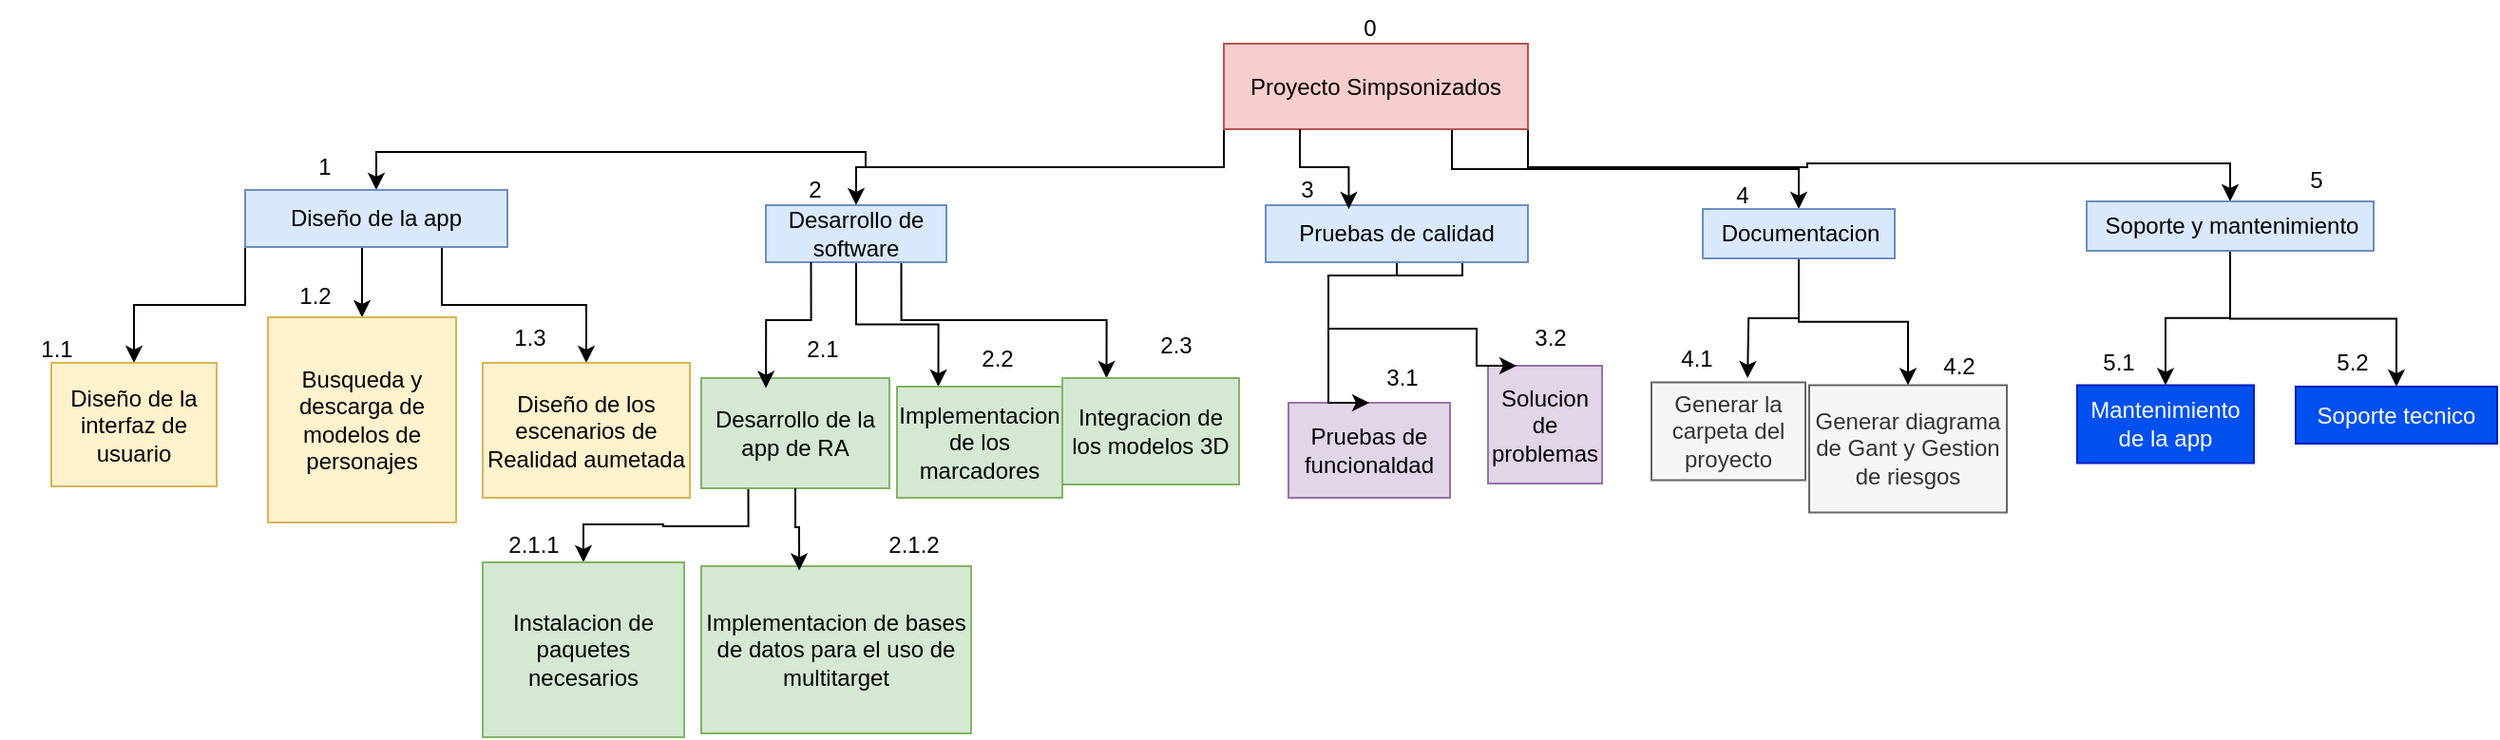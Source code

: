 <mxfile version="24.8.3">
  <diagram name="Página-1" id="ONp01auKB5fcC_FBtzY3">
    <mxGraphModel dx="2234" dy="1218" grid="0" gridSize="10" guides="1" tooltips="1" connect="1" arrows="1" fold="1" page="0" pageScale="1" pageWidth="827" pageHeight="1169" math="0" shadow="0">
      <root>
        <mxCell id="0" />
        <mxCell id="1" parent="0" />
        <mxCell id="0XhilErRA81jHkV0WZV6-14" style="edgeStyle=orthogonalEdgeStyle;rounded=0;orthogonalLoop=1;jettySize=auto;html=1;exitX=0;exitY=1;exitDx=0;exitDy=0;entryX=0.5;entryY=0;entryDx=0;entryDy=0;" parent="1" source="0XhilErRA81jHkV0WZV6-1" target="0XhilErRA81jHkV0WZV6-2" edge="1">
          <mxGeometry relative="1" as="geometry" />
        </mxCell>
        <mxCell id="0XhilErRA81jHkV0WZV6-17" style="edgeStyle=orthogonalEdgeStyle;rounded=0;orthogonalLoop=1;jettySize=auto;html=1;exitX=0.75;exitY=1;exitDx=0;exitDy=0;" parent="1" source="0XhilErRA81jHkV0WZV6-1" target="0XhilErRA81jHkV0WZV6-5" edge="1">
          <mxGeometry relative="1" as="geometry" />
        </mxCell>
        <mxCell id="0XhilErRA81jHkV0WZV6-18" style="edgeStyle=orthogonalEdgeStyle;rounded=0;orthogonalLoop=1;jettySize=auto;html=1;exitX=1;exitY=1;exitDx=0;exitDy=0;" parent="1" source="0XhilErRA81jHkV0WZV6-1" target="0XhilErRA81jHkV0WZV6-6" edge="1">
          <mxGeometry relative="1" as="geometry" />
        </mxCell>
        <mxCell id="0XhilErRA81jHkV0WZV6-21" style="edgeStyle=orthogonalEdgeStyle;rounded=0;orthogonalLoop=1;jettySize=auto;html=1;exitX=0;exitY=1;exitDx=0;exitDy=0;" parent="1" source="0XhilErRA81jHkV0WZV6-1" target="0XhilErRA81jHkV0WZV6-20" edge="1">
          <mxGeometry relative="1" as="geometry" />
        </mxCell>
        <mxCell id="0XhilErRA81jHkV0WZV6-1" value="Proyecto Simpsonizados" style="text;html=1;align=center;verticalAlign=middle;whiteSpace=wrap;rounded=0;fillColor=#f8cecc;strokeColor=#b85450;" parent="1" vertex="1">
          <mxGeometry x="77" y="-5" width="160" height="45" as="geometry" />
        </mxCell>
        <mxCell id="0XhilErRA81jHkV0WZV6-13" style="edgeStyle=orthogonalEdgeStyle;rounded=0;orthogonalLoop=1;jettySize=auto;html=1;exitX=0.75;exitY=1;exitDx=0;exitDy=0;entryX=0.5;entryY=0;entryDx=0;entryDy=0;" parent="1" source="0XhilErRA81jHkV0WZV6-2" target="0XhilErRA81jHkV0WZV6-10" edge="1">
          <mxGeometry relative="1" as="geometry" />
        </mxCell>
        <mxCell id="0XhilErRA81jHkV0WZV6-36" style="edgeStyle=orthogonalEdgeStyle;rounded=0;orthogonalLoop=1;jettySize=auto;html=1;exitX=0.5;exitY=1;exitDx=0;exitDy=0;entryX=0.5;entryY=0;entryDx=0;entryDy=0;" parent="1" source="0XhilErRA81jHkV0WZV6-2" target="0XhilErRA81jHkV0WZV6-9" edge="1">
          <mxGeometry relative="1" as="geometry" />
        </mxCell>
        <mxCell id="0XhilErRA81jHkV0WZV6-37" style="edgeStyle=orthogonalEdgeStyle;rounded=0;orthogonalLoop=1;jettySize=auto;html=1;exitX=0;exitY=1;exitDx=0;exitDy=0;" parent="1" source="0XhilErRA81jHkV0WZV6-2" target="0XhilErRA81jHkV0WZV6-8" edge="1">
          <mxGeometry relative="1" as="geometry" />
        </mxCell>
        <mxCell id="0XhilErRA81jHkV0WZV6-2" value="Diseño de la app" style="text;html=1;align=center;verticalAlign=middle;whiteSpace=wrap;rounded=0;fillColor=#dae8fc;strokeColor=#6c8ebf;" parent="1" vertex="1">
          <mxGeometry x="-438" y="72" width="138" height="30" as="geometry" />
        </mxCell>
        <mxCell id="0XhilErRA81jHkV0WZV6-57" style="edgeStyle=orthogonalEdgeStyle;rounded=0;orthogonalLoop=1;jettySize=auto;html=1;" parent="1" source="0XhilErRA81jHkV0WZV6-5" edge="1">
          <mxGeometry relative="1" as="geometry">
            <mxPoint x="352.571" y="171" as="targetPoint" />
          </mxGeometry>
        </mxCell>
        <mxCell id="0XhilErRA81jHkV0WZV6-58" style="edgeStyle=orthogonalEdgeStyle;rounded=0;orthogonalLoop=1;jettySize=auto;html=1;" parent="1" source="0XhilErRA81jHkV0WZV6-5" target="0XhilErRA81jHkV0WZV6-48" edge="1">
          <mxGeometry relative="1" as="geometry" />
        </mxCell>
        <mxCell id="0XhilErRA81jHkV0WZV6-5" value="Documentacion" style="text;html=1;align=center;verticalAlign=middle;resizable=0;points=[];autosize=1;strokeColor=#6c8ebf;fillColor=#dae8fc;" parent="1" vertex="1">
          <mxGeometry x="329" y="82" width="101" height="26" as="geometry" />
        </mxCell>
        <mxCell id="0XhilErRA81jHkV0WZV6-61" style="edgeStyle=orthogonalEdgeStyle;rounded=0;orthogonalLoop=1;jettySize=auto;html=1;entryX=0.5;entryY=0;entryDx=0;entryDy=0;" parent="1" source="0XhilErRA81jHkV0WZV6-6" target="0XhilErRA81jHkV0WZV6-59" edge="1">
          <mxGeometry relative="1" as="geometry" />
        </mxCell>
        <mxCell id="0XhilErRA81jHkV0WZV6-62" style="edgeStyle=orthogonalEdgeStyle;rounded=0;orthogonalLoop=1;jettySize=auto;html=1;" parent="1" source="0XhilErRA81jHkV0WZV6-6" target="0XhilErRA81jHkV0WZV6-60" edge="1">
          <mxGeometry relative="1" as="geometry" />
        </mxCell>
        <mxCell id="0XhilErRA81jHkV0WZV6-6" value="Soporte y mantenimiento" style="text;html=1;align=center;verticalAlign=middle;resizable=0;points=[];autosize=1;strokeColor=#6c8ebf;fillColor=#dae8fc;" parent="1" vertex="1">
          <mxGeometry x="531" y="78" width="151" height="26" as="geometry" />
        </mxCell>
        <mxCell id="0XhilErRA81jHkV0WZV6-8" value="Diseño de la interfaz de usuario" style="text;html=1;align=center;verticalAlign=middle;whiteSpace=wrap;rounded=0;fillColor=#fff2cc;strokeColor=#d6b656;" parent="1" vertex="1">
          <mxGeometry x="-540" y="163" width="87" height="65" as="geometry" />
        </mxCell>
        <mxCell id="0XhilErRA81jHkV0WZV6-9" value="Busqueda y descarga de modelos de personajes" style="text;html=1;align=center;verticalAlign=middle;whiteSpace=wrap;rounded=0;fillColor=#fff2cc;strokeColor=#d6b656;" parent="1" vertex="1">
          <mxGeometry x="-426" y="139" width="99" height="108" as="geometry" />
        </mxCell>
        <mxCell id="0XhilErRA81jHkV0WZV6-10" value="Diseño de los escenarios de Realidad aumetada" style="text;html=1;align=center;verticalAlign=middle;whiteSpace=wrap;rounded=0;fillColor=#fff2cc;strokeColor=#d6b656;" parent="1" vertex="1">
          <mxGeometry x="-313" y="163" width="109" height="71" as="geometry" />
        </mxCell>
        <mxCell id="0XhilErRA81jHkV0WZV6-44" style="edgeStyle=orthogonalEdgeStyle;rounded=0;orthogonalLoop=1;jettySize=auto;html=1;exitX=0.25;exitY=1;exitDx=0;exitDy=0;" parent="1" source="0XhilErRA81jHkV0WZV6-19" target="0XhilErRA81jHkV0WZV6-42" edge="1">
          <mxGeometry relative="1" as="geometry" />
        </mxCell>
        <mxCell id="0XhilErRA81jHkV0WZV6-19" value="Desarrollo de la app de RA" style="text;html=1;align=center;verticalAlign=middle;whiteSpace=wrap;rounded=0;fillColor=#d5e8d4;strokeColor=#82b366;" parent="1" vertex="1">
          <mxGeometry x="-198" y="171" width="99" height="58" as="geometry" />
        </mxCell>
        <mxCell id="0XhilErRA81jHkV0WZV6-26" style="edgeStyle=orthogonalEdgeStyle;rounded=0;orthogonalLoop=1;jettySize=auto;html=1;exitX=0.5;exitY=1;exitDx=0;exitDy=0;entryX=0.25;entryY=0;entryDx=0;entryDy=0;" parent="1" source="0XhilErRA81jHkV0WZV6-20" target="0XhilErRA81jHkV0WZV6-25" edge="1">
          <mxGeometry relative="1" as="geometry" />
        </mxCell>
        <mxCell id="0XhilErRA81jHkV0WZV6-30" style="edgeStyle=orthogonalEdgeStyle;rounded=0;orthogonalLoop=1;jettySize=auto;html=1;exitX=0.75;exitY=1;exitDx=0;exitDy=0;entryX=0.25;entryY=0;entryDx=0;entryDy=0;" parent="1" source="0XhilErRA81jHkV0WZV6-20" target="0XhilErRA81jHkV0WZV6-29" edge="1">
          <mxGeometry relative="1" as="geometry" />
        </mxCell>
        <mxCell id="0XhilErRA81jHkV0WZV6-20" value="Desarrollo de software" style="text;html=1;align=center;verticalAlign=middle;whiteSpace=wrap;rounded=0;fillColor=#dae8fc;strokeColor=#6c8ebf;" parent="1" vertex="1">
          <mxGeometry x="-164" y="80" width="95" height="30" as="geometry" />
        </mxCell>
        <mxCell id="0XhilErRA81jHkV0WZV6-23" style="edgeStyle=orthogonalEdgeStyle;rounded=0;orthogonalLoop=1;jettySize=auto;html=1;exitX=0.25;exitY=1;exitDx=0;exitDy=0;entryX=0.344;entryY=0.091;entryDx=0;entryDy=0;entryPerimeter=0;" parent="1" source="0XhilErRA81jHkV0WZV6-20" target="0XhilErRA81jHkV0WZV6-19" edge="1">
          <mxGeometry relative="1" as="geometry" />
        </mxCell>
        <mxCell id="0XhilErRA81jHkV0WZV6-25" value="Implementacion de los marcadores" style="text;html=1;align=center;verticalAlign=middle;whiteSpace=wrap;rounded=0;fillColor=#d5e8d4;strokeColor=#82b366;" parent="1" vertex="1">
          <mxGeometry x="-95" y="175.5" width="87" height="58.5" as="geometry" />
        </mxCell>
        <mxCell id="0XhilErRA81jHkV0WZV6-29" value="Integracion de los modelos 3D" style="text;html=1;align=center;verticalAlign=middle;whiteSpace=wrap;rounded=0;fillColor=#d5e8d4;strokeColor=#82b366;" parent="1" vertex="1">
          <mxGeometry x="-8" y="171" width="93" height="56" as="geometry" />
        </mxCell>
        <mxCell id="0XhilErRA81jHkV0WZV6-31" value="Pruebas de funcionaldad" style="text;html=1;align=center;verticalAlign=middle;whiteSpace=wrap;rounded=0;fillColor=#e1d5e7;strokeColor=#9673a6;" parent="1" vertex="1">
          <mxGeometry x="111" y="184" width="85" height="50" as="geometry" />
        </mxCell>
        <mxCell id="0XhilErRA81jHkV0WZV6-32" value="Solucion de problemas" style="text;html=1;align=center;verticalAlign=middle;whiteSpace=wrap;rounded=0;fillColor=#e1d5e7;strokeColor=#9673a6;" parent="1" vertex="1">
          <mxGeometry x="216" y="164.5" width="60" height="62" as="geometry" />
        </mxCell>
        <mxCell id="0XhilErRA81jHkV0WZV6-41" style="edgeStyle=orthogonalEdgeStyle;rounded=0;orthogonalLoop=1;jettySize=auto;html=1;exitX=0.75;exitY=1;exitDx=0;exitDy=0;entryX=0.25;entryY=0;entryDx=0;entryDy=0;" parent="1" source="0XhilErRA81jHkV0WZV6-38" target="0XhilErRA81jHkV0WZV6-32" edge="1">
          <mxGeometry relative="1" as="geometry">
            <Array as="points">
              <mxPoint x="132" y="117" />
              <mxPoint x="132" y="145" />
              <mxPoint x="210" y="145" />
            </Array>
          </mxGeometry>
        </mxCell>
        <mxCell id="0XhilErRA81jHkV0WZV6-47" style="edgeStyle=orthogonalEdgeStyle;rounded=0;orthogonalLoop=1;jettySize=auto;html=1;exitX=0.5;exitY=1;exitDx=0;exitDy=0;entryX=0.5;entryY=0;entryDx=0;entryDy=0;" parent="1" source="0XhilErRA81jHkV0WZV6-38" target="0XhilErRA81jHkV0WZV6-31" edge="1">
          <mxGeometry relative="1" as="geometry">
            <Array as="points">
              <mxPoint x="132" y="117" />
            </Array>
          </mxGeometry>
        </mxCell>
        <mxCell id="0XhilErRA81jHkV0WZV6-38" value="Pruebas de calidad" style="text;html=1;align=center;verticalAlign=middle;whiteSpace=wrap;rounded=0;fillColor=#dae8fc;strokeColor=#6c8ebf;" parent="1" vertex="1">
          <mxGeometry x="99" y="80" width="138" height="30" as="geometry" />
        </mxCell>
        <mxCell id="0XhilErRA81jHkV0WZV6-39" style="edgeStyle=orthogonalEdgeStyle;rounded=0;orthogonalLoop=1;jettySize=auto;html=1;exitX=0.25;exitY=1;exitDx=0;exitDy=0;entryX=0.317;entryY=0.067;entryDx=0;entryDy=0;entryPerimeter=0;" parent="1" source="0XhilErRA81jHkV0WZV6-1" target="0XhilErRA81jHkV0WZV6-38" edge="1">
          <mxGeometry relative="1" as="geometry" />
        </mxCell>
        <mxCell id="0XhilErRA81jHkV0WZV6-42" value="Instalacion de paquetes necesarios" style="text;html=1;align=center;verticalAlign=middle;whiteSpace=wrap;rounded=0;fillColor=#d5e8d4;strokeColor=#82b366;" parent="1" vertex="1">
          <mxGeometry x="-313" y="268" width="106" height="92" as="geometry" />
        </mxCell>
        <mxCell id="0XhilErRA81jHkV0WZV6-43" value="Implementacion de bases de datos para el uso de multitarget" style="text;html=1;align=center;verticalAlign=middle;whiteSpace=wrap;rounded=0;fillColor=#d5e8d4;strokeColor=#82b366;" parent="1" vertex="1">
          <mxGeometry x="-198" y="270" width="142" height="88" as="geometry" />
        </mxCell>
        <mxCell id="0XhilErRA81jHkV0WZV6-45" style="edgeStyle=orthogonalEdgeStyle;rounded=0;orthogonalLoop=1;jettySize=auto;html=1;exitX=0.5;exitY=1;exitDx=0;exitDy=0;entryX=0.363;entryY=0.025;entryDx=0;entryDy=0;entryPerimeter=0;" parent="1" source="0XhilErRA81jHkV0WZV6-19" target="0XhilErRA81jHkV0WZV6-43" edge="1">
          <mxGeometry relative="1" as="geometry" />
        </mxCell>
        <mxCell id="0XhilErRA81jHkV0WZV6-48" value="Generar diagrama de Gant y Gestion de riesgos" style="text;html=1;align=center;verticalAlign=middle;whiteSpace=wrap;rounded=0;fillColor=#f5f5f5;fontColor=#333333;strokeColor=#666666;" parent="1" vertex="1">
          <mxGeometry x="385" y="174.75" width="104" height="67" as="geometry" />
        </mxCell>
        <mxCell id="0XhilErRA81jHkV0WZV6-59" value="Mantenimiento de la app" style="text;html=1;align=center;verticalAlign=middle;whiteSpace=wrap;rounded=0;fillColor=#0050ef;strokeColor=#001DBC;fontColor=#ffffff;" parent="1" vertex="1">
          <mxGeometry x="526" y="174.75" width="93" height="41" as="geometry" />
        </mxCell>
        <mxCell id="0XhilErRA81jHkV0WZV6-60" value="Soporte tecnico" style="text;html=1;align=center;verticalAlign=middle;whiteSpace=wrap;rounded=0;fillColor=#0050ef;fontColor=#ffffff;strokeColor=#001DBC;" parent="1" vertex="1">
          <mxGeometry x="641" y="175.5" width="106" height="30" as="geometry" />
        </mxCell>
        <mxCell id="0XhilErRA81jHkV0WZV6-64" value="Generar la carpeta del proyecto" style="text;html=1;align=center;verticalAlign=middle;whiteSpace=wrap;rounded=0;fillColor=#f5f5f5;fontColor=#333333;strokeColor=#666666;" parent="1" vertex="1">
          <mxGeometry x="302" y="173.25" width="81" height="51.5" as="geometry" />
        </mxCell>
        <mxCell id="-xpW6w0-Llr172rdqA1D-1" value="1" style="text;html=1;align=center;verticalAlign=middle;whiteSpace=wrap;rounded=0;" vertex="1" parent="1">
          <mxGeometry x="-426" y="45" width="60" height="30" as="geometry" />
        </mxCell>
        <mxCell id="-xpW6w0-Llr172rdqA1D-2" value="0" style="text;html=1;align=center;verticalAlign=middle;whiteSpace=wrap;rounded=0;" vertex="1" parent="1">
          <mxGeometry x="124" y="-28" width="60" height="30" as="geometry" />
        </mxCell>
        <mxCell id="-xpW6w0-Llr172rdqA1D-3" value="2" style="text;html=1;align=center;verticalAlign=middle;whiteSpace=wrap;rounded=0;" vertex="1" parent="1">
          <mxGeometry x="-168" y="57" width="60" height="30" as="geometry" />
        </mxCell>
        <mxCell id="-xpW6w0-Llr172rdqA1D-4" value="3" style="text;html=1;align=center;verticalAlign=middle;whiteSpace=wrap;rounded=0;" vertex="1" parent="1">
          <mxGeometry x="91" y="57" width="60" height="30" as="geometry" />
        </mxCell>
        <mxCell id="-xpW6w0-Llr172rdqA1D-5" value="4" style="text;html=1;align=center;verticalAlign=middle;whiteSpace=wrap;rounded=0;" vertex="1" parent="1">
          <mxGeometry x="320" y="60" width="60" height="30" as="geometry" />
        </mxCell>
        <mxCell id="-xpW6w0-Llr172rdqA1D-6" value="5" style="text;html=1;align=center;verticalAlign=middle;whiteSpace=wrap;rounded=0;" vertex="1" parent="1">
          <mxGeometry x="622" y="52" width="60" height="30" as="geometry" />
        </mxCell>
        <mxCell id="-xpW6w0-Llr172rdqA1D-7" value="1.1" style="text;html=1;align=center;verticalAlign=middle;whiteSpace=wrap;rounded=0;" vertex="1" parent="1">
          <mxGeometry x="-567" y="141" width="60" height="30" as="geometry" />
        </mxCell>
        <mxCell id="-xpW6w0-Llr172rdqA1D-8" value="1.2" style="text;html=1;align=center;verticalAlign=middle;whiteSpace=wrap;rounded=0;" vertex="1" parent="1">
          <mxGeometry x="-431" y="113" width="60" height="30" as="geometry" />
        </mxCell>
        <mxCell id="-xpW6w0-Llr172rdqA1D-9" value="1.3" style="text;html=1;align=center;verticalAlign=middle;whiteSpace=wrap;rounded=0;" vertex="1" parent="1">
          <mxGeometry x="-318" y="135" width="60" height="30" as="geometry" />
        </mxCell>
        <mxCell id="-xpW6w0-Llr172rdqA1D-10" value="2.1" style="text;html=1;align=center;verticalAlign=middle;whiteSpace=wrap;rounded=0;" vertex="1" parent="1">
          <mxGeometry x="-164" y="141" width="60" height="30" as="geometry" />
        </mxCell>
        <mxCell id="-xpW6w0-Llr172rdqA1D-11" value="2.2" style="text;html=1;align=center;verticalAlign=middle;whiteSpace=wrap;rounded=0;" vertex="1" parent="1">
          <mxGeometry x="-72" y="145.5" width="60" height="30" as="geometry" />
        </mxCell>
        <mxCell id="-xpW6w0-Llr172rdqA1D-12" value="2.3" style="text;html=1;align=center;verticalAlign=middle;whiteSpace=wrap;rounded=0;" vertex="1" parent="1">
          <mxGeometry x="22" y="139" width="60" height="30" as="geometry" />
        </mxCell>
        <mxCell id="-xpW6w0-Llr172rdqA1D-13" value="3.1" style="text;html=1;align=center;verticalAlign=middle;whiteSpace=wrap;rounded=0;" vertex="1" parent="1">
          <mxGeometry x="141" y="156" width="60" height="30" as="geometry" />
        </mxCell>
        <mxCell id="-xpW6w0-Llr172rdqA1D-14" value="3.2" style="text;html=1;align=center;verticalAlign=middle;whiteSpace=wrap;rounded=0;" vertex="1" parent="1">
          <mxGeometry x="219" y="134.5" width="60" height="30" as="geometry" />
        </mxCell>
        <mxCell id="-xpW6w0-Llr172rdqA1D-15" value="4.1" style="text;html=1;align=center;verticalAlign=middle;whiteSpace=wrap;rounded=0;" vertex="1" parent="1">
          <mxGeometry x="296.001" y="145.5" width="60" height="30" as="geometry" />
        </mxCell>
        <mxCell id="-xpW6w0-Llr172rdqA1D-16" value="4.2" style="text;html=1;align=center;verticalAlign=middle;whiteSpace=wrap;rounded=0;" vertex="1" parent="1">
          <mxGeometry x="434" y="150" width="60" height="30" as="geometry" />
        </mxCell>
        <mxCell id="-xpW6w0-Llr172rdqA1D-17" value="5.1" style="text;html=1;align=center;verticalAlign=middle;whiteSpace=wrap;rounded=0;" vertex="1" parent="1">
          <mxGeometry x="518" y="148" width="60" height="30" as="geometry" />
        </mxCell>
        <mxCell id="-xpW6w0-Llr172rdqA1D-18" value="5.2" style="text;html=1;align=center;verticalAlign=middle;whiteSpace=wrap;rounded=0;" vertex="1" parent="1">
          <mxGeometry x="641" y="148" width="60" height="30" as="geometry" />
        </mxCell>
        <mxCell id="-xpW6w0-Llr172rdqA1D-19" value="2.1.1" style="text;html=1;align=center;verticalAlign=middle;whiteSpace=wrap;rounded=0;" vertex="1" parent="1">
          <mxGeometry x="-316" y="244" width="60" height="30" as="geometry" />
        </mxCell>
        <mxCell id="-xpW6w0-Llr172rdqA1D-20" value="2.1.2" style="text;html=1;align=center;verticalAlign=middle;whiteSpace=wrap;rounded=0;" vertex="1" parent="1">
          <mxGeometry x="-116" y="244" width="60" height="30" as="geometry" />
        </mxCell>
      </root>
    </mxGraphModel>
  </diagram>
</mxfile>
